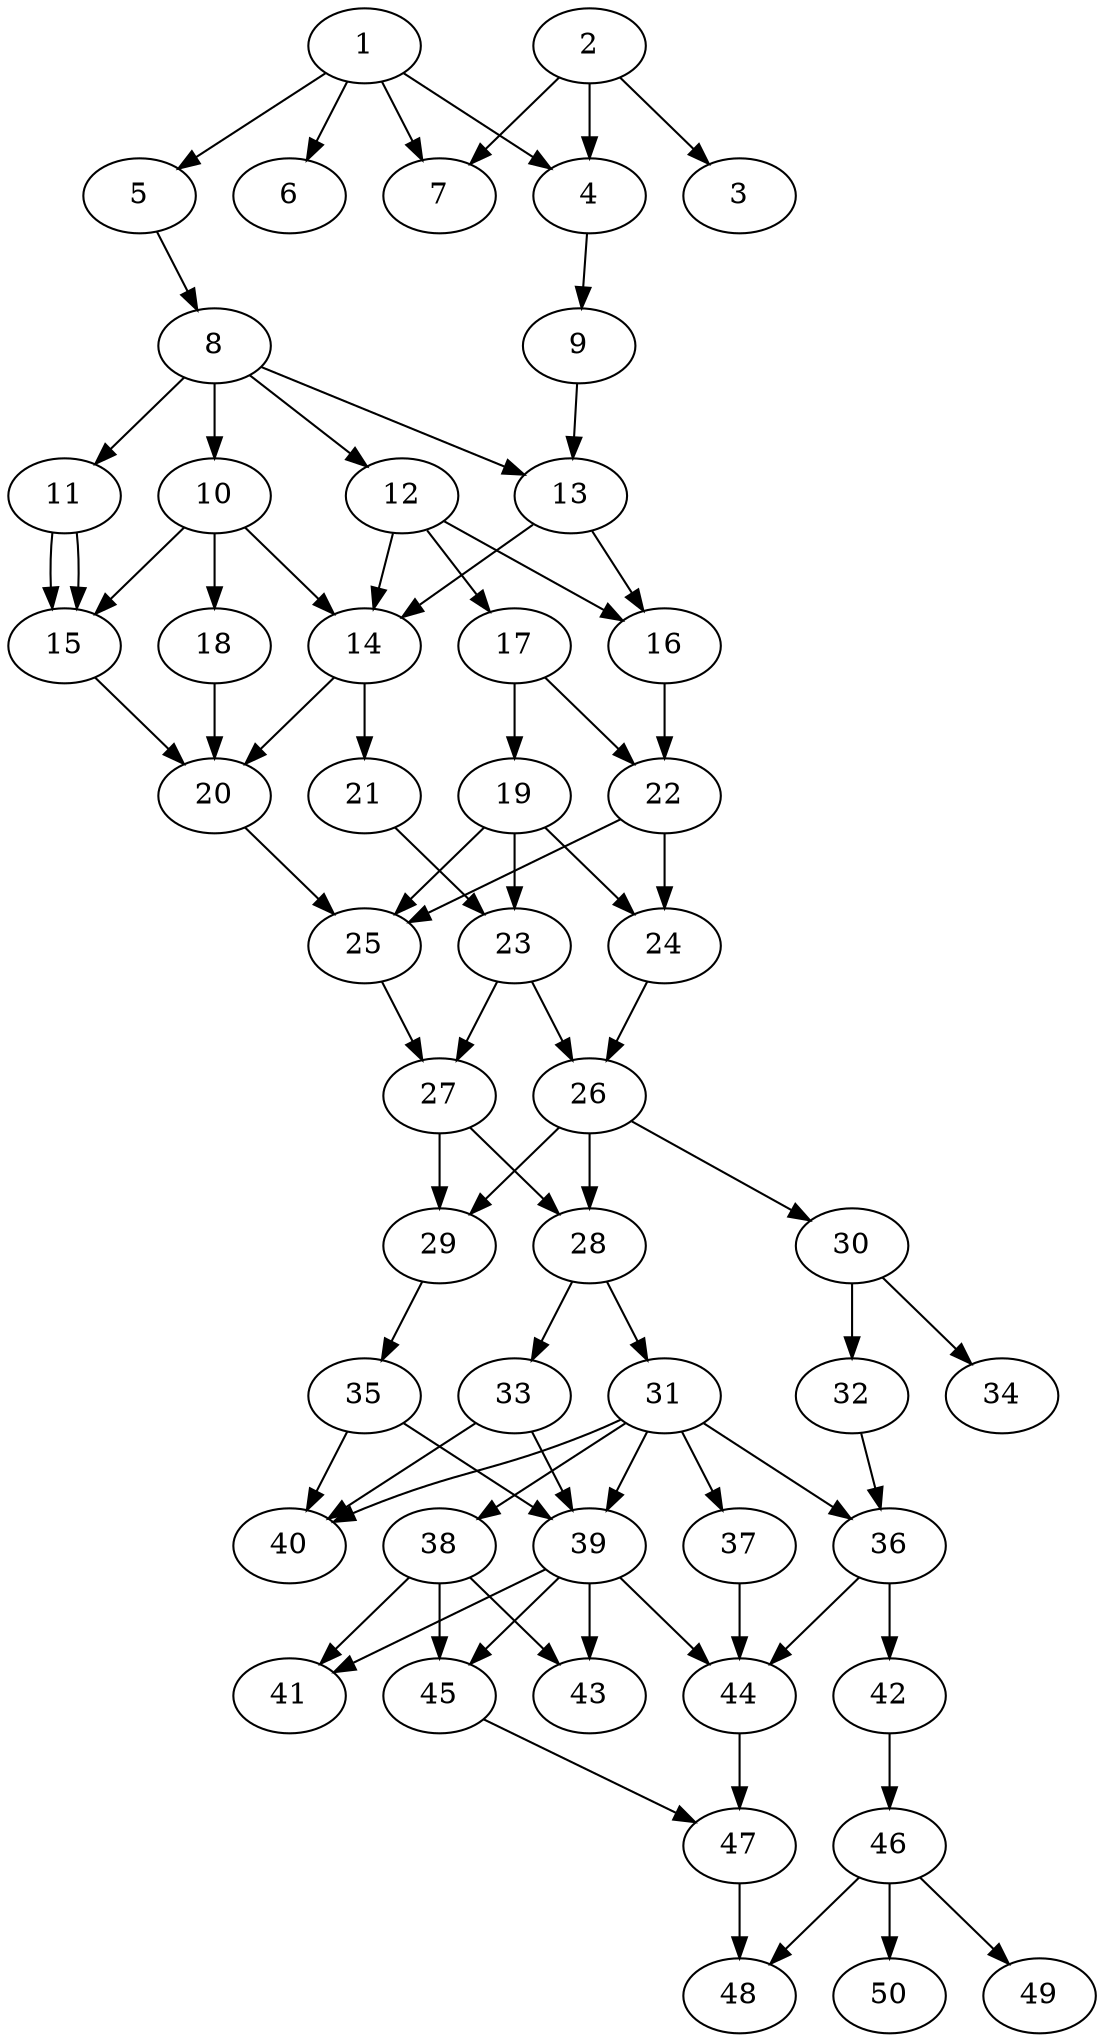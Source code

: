 // DAG automatically generated by daggen at Tue Aug  6 16:32:29 2019
// ./daggen --dot -n 50 --ccr 0.3 --fat 0.4 --regular 0.5 --density 0.6 --mindata 5242880 --maxdata 52428800 
digraph G {
  1 [size="126603947", alpha="0.04", expect_size="37981184"] 
  1 -> 4 [size ="37981184"]
  1 -> 5 [size ="37981184"]
  1 -> 6 [size ="37981184"]
  1 -> 7 [size ="37981184"]
  2 [size="163915093", alpha="0.02", expect_size="49174528"] 
  2 -> 3 [size ="49174528"]
  2 -> 4 [size ="49174528"]
  2 -> 7 [size ="49174528"]
  3 [size="123579733", alpha="0.02", expect_size="37073920"] 
  4 [size="68488533", alpha="0.16", expect_size="20546560"] 
  4 -> 9 [size ="20546560"]
  5 [size="101690027", alpha="0.20", expect_size="30507008"] 
  5 -> 8 [size ="30507008"]
  6 [size="135867733", alpha="0.02", expect_size="40760320"] 
  7 [size="121613653", alpha="0.17", expect_size="36484096"] 
  8 [size="91211093", alpha="0.05", expect_size="27363328"] 
  8 -> 10 [size ="27363328"]
  8 -> 11 [size ="27363328"]
  8 -> 12 [size ="27363328"]
  8 -> 13 [size ="27363328"]
  9 [size="103570773", alpha="0.02", expect_size="31071232"] 
  9 -> 13 [size ="31071232"]
  10 [size="78994773", alpha="0.06", expect_size="23698432"] 
  10 -> 14 [size ="23698432"]
  10 -> 15 [size ="23698432"]
  10 -> 18 [size ="23698432"]
  11 [size="29422933", alpha="0.19", expect_size="8826880"] 
  11 -> 15 [size ="8826880"]
  11 -> 15 [size ="8826880"]
  12 [size="60388693", alpha="0.12", expect_size="18116608"] 
  12 -> 14 [size ="18116608"]
  12 -> 16 [size ="18116608"]
  12 -> 17 [size ="18116608"]
  13 [size="77957120", alpha="0.16", expect_size="23387136"] 
  13 -> 14 [size ="23387136"]
  13 -> 16 [size ="23387136"]
  14 [size="97071787", alpha="0.04", expect_size="29121536"] 
  14 -> 20 [size ="29121536"]
  14 -> 21 [size ="29121536"]
  15 [size="62989653", alpha="0.12", expect_size="18896896"] 
  15 -> 20 [size ="18896896"]
  16 [size="61521920", alpha="0.08", expect_size="18456576"] 
  16 -> 22 [size ="18456576"]
  17 [size="73936213", alpha="0.07", expect_size="22180864"] 
  17 -> 19 [size ="22180864"]
  17 -> 22 [size ="22180864"]
  18 [size="46929920", alpha="0.17", expect_size="14078976"] 
  18 -> 20 [size ="14078976"]
  19 [size="88323413", alpha="0.17", expect_size="26497024"] 
  19 -> 23 [size ="26497024"]
  19 -> 24 [size ="26497024"]
  19 -> 25 [size ="26497024"]
  20 [size="104550400", alpha="0.14", expect_size="31365120"] 
  20 -> 25 [size ="31365120"]
  21 [size="151377920", alpha="0.06", expect_size="45413376"] 
  21 -> 23 [size ="45413376"]
  22 [size="144742400", alpha="0.16", expect_size="43422720"] 
  22 -> 24 [size ="43422720"]
  22 -> 25 [size ="43422720"]
  23 [size="85244587", alpha="0.20", expect_size="25573376"] 
  23 -> 26 [size ="25573376"]
  23 -> 27 [size ="25573376"]
  24 [size="54138880", alpha="0.10", expect_size="16241664"] 
  24 -> 26 [size ="16241664"]
  25 [size="88166400", alpha="0.11", expect_size="26449920"] 
  25 -> 27 [size ="26449920"]
  26 [size="28409173", alpha="0.06", expect_size="8522752"] 
  26 -> 28 [size ="8522752"]
  26 -> 29 [size ="8522752"]
  26 -> 30 [size ="8522752"]
  27 [size="90084693", alpha="0.16", expect_size="27025408"] 
  27 -> 28 [size ="27025408"]
  27 -> 29 [size ="27025408"]
  28 [size="141260800", alpha="0.14", expect_size="42378240"] 
  28 -> 31 [size ="42378240"]
  28 -> 33 [size ="42378240"]
  29 [size="118053547", alpha="0.04", expect_size="35416064"] 
  29 -> 35 [size ="35416064"]
  30 [size="92743680", alpha="0.01", expect_size="27823104"] 
  30 -> 32 [size ="27823104"]
  30 -> 34 [size ="27823104"]
  31 [size="48827733", alpha="0.20", expect_size="14648320"] 
  31 -> 36 [size ="14648320"]
  31 -> 37 [size ="14648320"]
  31 -> 38 [size ="14648320"]
  31 -> 39 [size ="14648320"]
  31 -> 40 [size ="14648320"]
  32 [size="95436800", alpha="0.04", expect_size="28631040"] 
  32 -> 36 [size ="28631040"]
  33 [size="64440320", alpha="0.16", expect_size="19332096"] 
  33 -> 39 [size ="19332096"]
  33 -> 40 [size ="19332096"]
  34 [size="61941760", alpha="0.18", expect_size="18582528"] 
  35 [size="138953387", alpha="0.06", expect_size="41686016"] 
  35 -> 39 [size ="41686016"]
  35 -> 40 [size ="41686016"]
  36 [size="65119573", alpha="0.19", expect_size="19535872"] 
  36 -> 42 [size ="19535872"]
  36 -> 44 [size ="19535872"]
  37 [size="116114773", alpha="0.20", expect_size="34834432"] 
  37 -> 44 [size ="34834432"]
  38 [size="81510400", alpha="0.04", expect_size="24453120"] 
  38 -> 41 [size ="24453120"]
  38 -> 43 [size ="24453120"]
  38 -> 45 [size ="24453120"]
  39 [size="35044693", alpha="0.17", expect_size="10513408"] 
  39 -> 41 [size ="10513408"]
  39 -> 43 [size ="10513408"]
  39 -> 44 [size ="10513408"]
  39 -> 45 [size ="10513408"]
  40 [size="62808747", alpha="0.02", expect_size="18842624"] 
  41 [size="69038080", alpha="0.03", expect_size="20711424"] 
  42 [size="65686187", alpha="0.01", expect_size="19705856"] 
  42 -> 46 [size ="19705856"]
  43 [size="95658667", alpha="0.07", expect_size="28697600"] 
  44 [size="62160213", alpha="0.18", expect_size="18648064"] 
  44 -> 47 [size ="18648064"]
  45 [size="44786347", alpha="0.18", expect_size="13435904"] 
  45 -> 47 [size ="13435904"]
  46 [size="89053867", alpha="0.19", expect_size="26716160"] 
  46 -> 48 [size ="26716160"]
  46 -> 49 [size ="26716160"]
  46 -> 50 [size ="26716160"]
  47 [size="81725440", alpha="0.10", expect_size="24517632"] 
  47 -> 48 [size ="24517632"]
  48 [size="79264427", alpha="0.16", expect_size="23779328"] 
  49 [size="111124480", alpha="0.15", expect_size="33337344"] 
  50 [size="90873173", alpha="0.04", expect_size="27261952"] 
}
